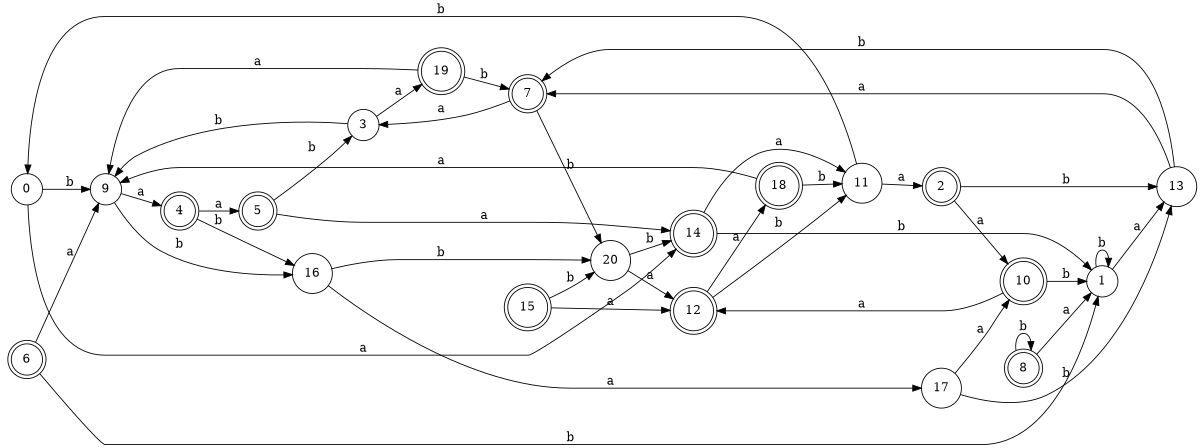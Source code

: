 digraph n17_2 {
__start0 [label="" shape="none"];

rankdir=LR;
size="8,5";

s0 [style="filled", color="black", fillcolor="white" shape="circle", label="0"];
s1 [style="filled", color="black", fillcolor="white" shape="circle", label="1"];
s2 [style="rounded,filled", color="black", fillcolor="white" shape="doublecircle", label="2"];
s3 [style="filled", color="black", fillcolor="white" shape="circle", label="3"];
s4 [style="rounded,filled", color="black", fillcolor="white" shape="doublecircle", label="4"];
s5 [style="rounded,filled", color="black", fillcolor="white" shape="doublecircle", label="5"];
s6 [style="rounded,filled", color="black", fillcolor="white" shape="doublecircle", label="6"];
s7 [style="rounded,filled", color="black", fillcolor="white" shape="doublecircle", label="7"];
s8 [style="rounded,filled", color="black", fillcolor="white" shape="doublecircle", label="8"];
s9 [style="filled", color="black", fillcolor="white" shape="circle", label="9"];
s10 [style="rounded,filled", color="black", fillcolor="white" shape="doublecircle", label="10"];
s11 [style="filled", color="black", fillcolor="white" shape="circle", label="11"];
s12 [style="rounded,filled", color="black", fillcolor="white" shape="doublecircle", label="12"];
s13 [style="filled", color="black", fillcolor="white" shape="circle", label="13"];
s14 [style="rounded,filled", color="black", fillcolor="white" shape="doublecircle", label="14"];
s15 [style="rounded,filled", color="black", fillcolor="white" shape="doublecircle", label="15"];
s16 [style="filled", color="black", fillcolor="white" shape="circle", label="16"];
s17 [style="filled", color="black", fillcolor="white" shape="circle", label="17"];
s18 [style="rounded,filled", color="black", fillcolor="white" shape="doublecircle", label="18"];
s19 [style="rounded,filled", color="black", fillcolor="white" shape="doublecircle", label="19"];
s20 [style="filled", color="black", fillcolor="white" shape="circle", label="20"];
s0 -> s14 [label="a"];
s0 -> s9 [label="b"];
s1 -> s13 [label="a"];
s1 -> s1 [label="b"];
s2 -> s10 [label="a"];
s2 -> s13 [label="b"];
s3 -> s19 [label="a"];
s3 -> s9 [label="b"];
s4 -> s5 [label="a"];
s4 -> s16 [label="b"];
s5 -> s14 [label="a"];
s5 -> s3 [label="b"];
s6 -> s9 [label="a"];
s6 -> s1 [label="b"];
s7 -> s3 [label="a"];
s7 -> s20 [label="b"];
s8 -> s1 [label="a"];
s8 -> s8 [label="b"];
s9 -> s4 [label="a"];
s9 -> s16 [label="b"];
s10 -> s12 [label="a"];
s10 -> s1 [label="b"];
s11 -> s2 [label="a"];
s11 -> s0 [label="b"];
s12 -> s18 [label="a"];
s12 -> s11 [label="b"];
s13 -> s7 [label="a"];
s13 -> s7 [label="b"];
s14 -> s11 [label="a"];
s14 -> s1 [label="b"];
s15 -> s12 [label="a"];
s15 -> s20 [label="b"];
s16 -> s17 [label="a"];
s16 -> s20 [label="b"];
s17 -> s10 [label="a"];
s17 -> s13 [label="b"];
s18 -> s9 [label="a"];
s18 -> s11 [label="b"];
s19 -> s9 [label="a"];
s19 -> s7 [label="b"];
s20 -> s12 [label="a"];
s20 -> s14 [label="b"];

}